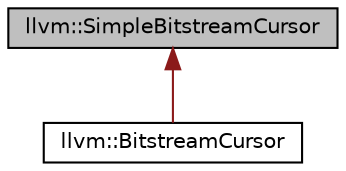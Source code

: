 digraph "llvm::SimpleBitstreamCursor"
{
 // LATEX_PDF_SIZE
  bgcolor="transparent";
  edge [fontname="Helvetica",fontsize="10",labelfontname="Helvetica",labelfontsize="10"];
  node [fontname="Helvetica",fontsize="10",shape="box"];
  Node1 [label="llvm::SimpleBitstreamCursor",height=0.2,width=0.4,color="black", fillcolor="grey75", style="filled", fontcolor="black",tooltip="This represents a position within a bitstream."];
  Node1 -> Node2 [dir="back",color="firebrick4",fontsize="10",style="solid",fontname="Helvetica"];
  Node2 [label="llvm::BitstreamCursor",height=0.2,width=0.4,color="black",URL="$classllvm_1_1BitstreamCursor.html",tooltip="This represents a position within a bitcode file, implemented on top of a SimpleBitstreamCursor."];
}
